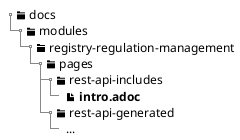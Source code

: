 @startsalt
{
{T
+<&folder> docs
++<&folder> modules
+++<&folder> registry-regulation-management
++++<&folder> pages
+++++<&folder> rest-api-includes
++++++<&file> <b>intro.adoc</b>

+++++<&folder> rest-api-generated
++++++ ...

}
}
@endsalt